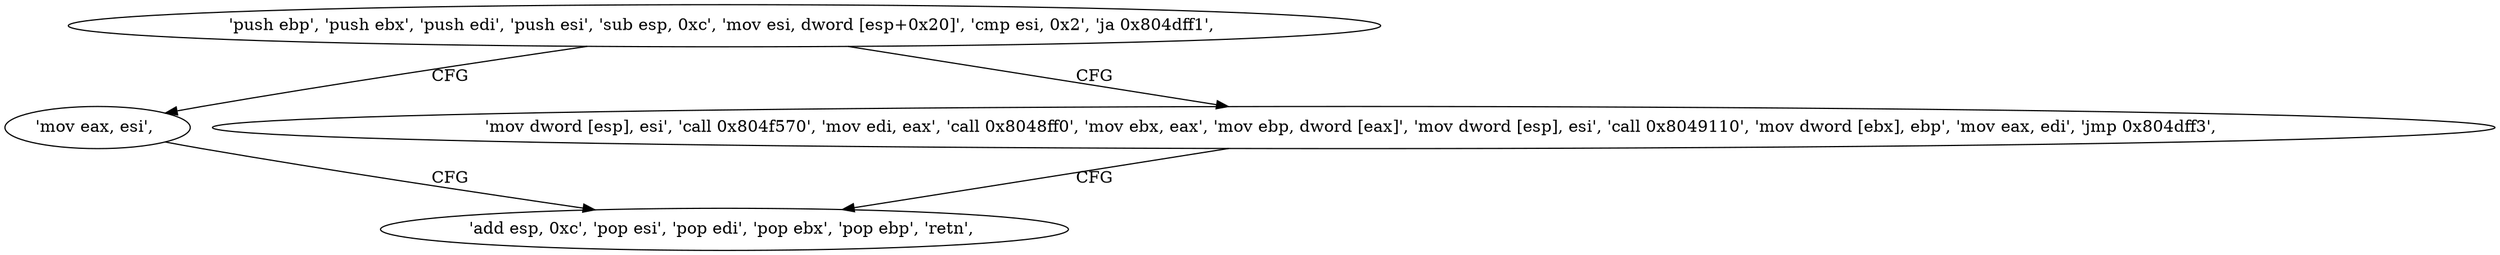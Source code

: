 digraph "func" {
"134537152" [label = "'push ebp', 'push ebx', 'push edi', 'push esi', 'sub esp, 0xc', 'mov esi, dword [esp+0x20]', 'cmp esi, 0x2', 'ja 0x804dff1', " ]
"134537201" [label = "'mov eax, esi', " ]
"134537168" [label = "'mov dword [esp], esi', 'call 0x804f570', 'mov edi, eax', 'call 0x8048ff0', 'mov ebx, eax', 'mov ebp, dword [eax]', 'mov dword [esp], esi', 'call 0x8049110', 'mov dword [ebx], ebp', 'mov eax, edi', 'jmp 0x804dff3', " ]
"134537203" [label = "'add esp, 0xc', 'pop esi', 'pop edi', 'pop ebx', 'pop ebp', 'retn', " ]
"134537152" -> "134537201" [ label = "CFG" ]
"134537152" -> "134537168" [ label = "CFG" ]
"134537201" -> "134537203" [ label = "CFG" ]
"134537168" -> "134537203" [ label = "CFG" ]
}
